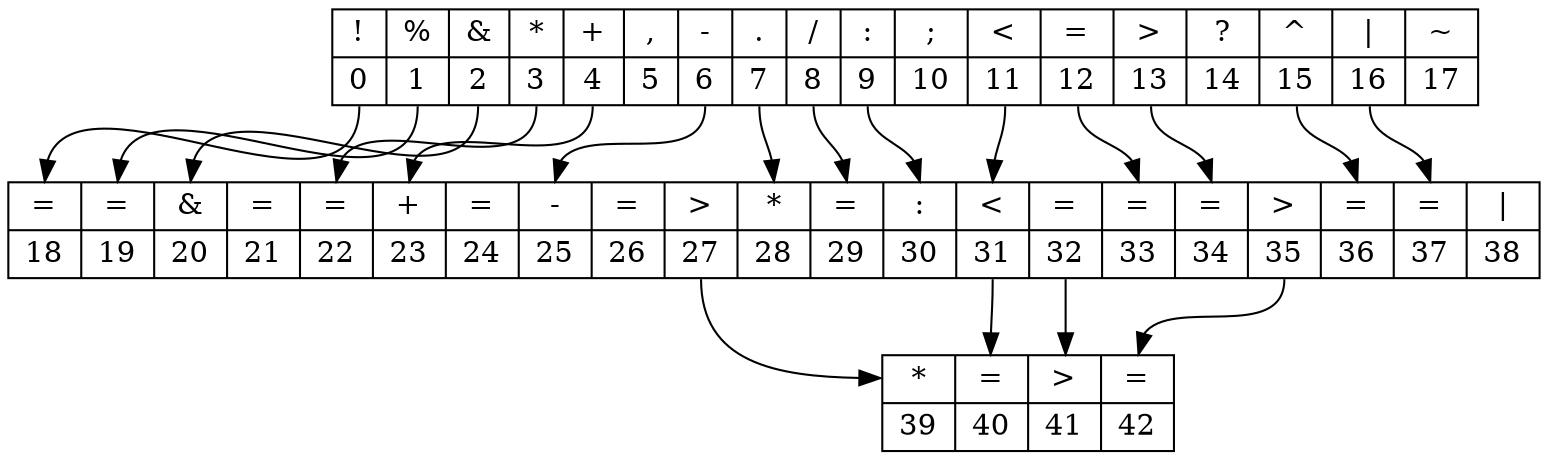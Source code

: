 digraph structs {
node [shape=record];
L0[label="{<I0>!|<O0>0}|{<I1>%|<O1>1}|{<I2>&|<O2>2}|{<I3>*|<O3>3}|{<I4>+|<O4>4}|{<I5>,|<O5>5}|{<I6>-|<O6>6}|{<I7>.|<O7>7}|{<I8>/|<O8>8}|{<I9>:|<O9>9}|{<I10>;|<O10>10}|{<I11>\<|<O11>11}|{<I12>=|<O12>12}|{<I13>\>|<O13>13}|{<I14>?|<O14>14}|{<I15>^|<O15>15}|{<I16>\||<O16>16}|{<I17>~|<O17>17}"];
L1[label="{<I18>=|<O18>18}|{<I19>=|<O19>19}|{<I20>&|<O20>20}|{<I21>=|<O21>21}|{<I22>=|<O22>22}|{<I23>+|<O23>23}|{<I24>=|<O24>24}|{<I25>-|<O25>25}|{<I26>=|<O26>26}|{<I27>\>|<O27>27}|{<I28>*|<O28>28}|{<I29>=|<O29>29}|{<I30>:|<O30>30}|{<I31>\<|<O31>31}|{<I32>=|<O32>32}|{<I33>=|<O33>33}|{<I34>=|<O34>34}|{<I35>\>|<O35>35}|{<I36>=|<O36>36}|{<I37>=|<O37>37}|{<I38>\||<O38>38}"];
L2[label="{<I39>*|<O39>39}|{<I40>=|<O40>40}|{<I41>\>|<O41>41}|{<I42>=|<O42>42}"];
L0:O0 -> L1:I18
L0:O1 -> L1:I19
L0:O2 -> L1:I20
L0:O3 -> L1:I22
L0:O4 -> L1:I23
L0:O6 -> L1:I25
L0:O7 -> L1:I28
L0:O8 -> L1:I29
L0:O9 -> L1:I30
L0:O11 -> L1:I31
L0:O12 -> L1:I33
L0:O13 -> L1:I34
L0:O15 -> L1:I36
L0:O16 -> L1:I37
L1:O27 -> L2:I39
L1:O31 -> L2:I40
L1:O32 -> L2:I41
L1:O35 -> L2:I42
}
